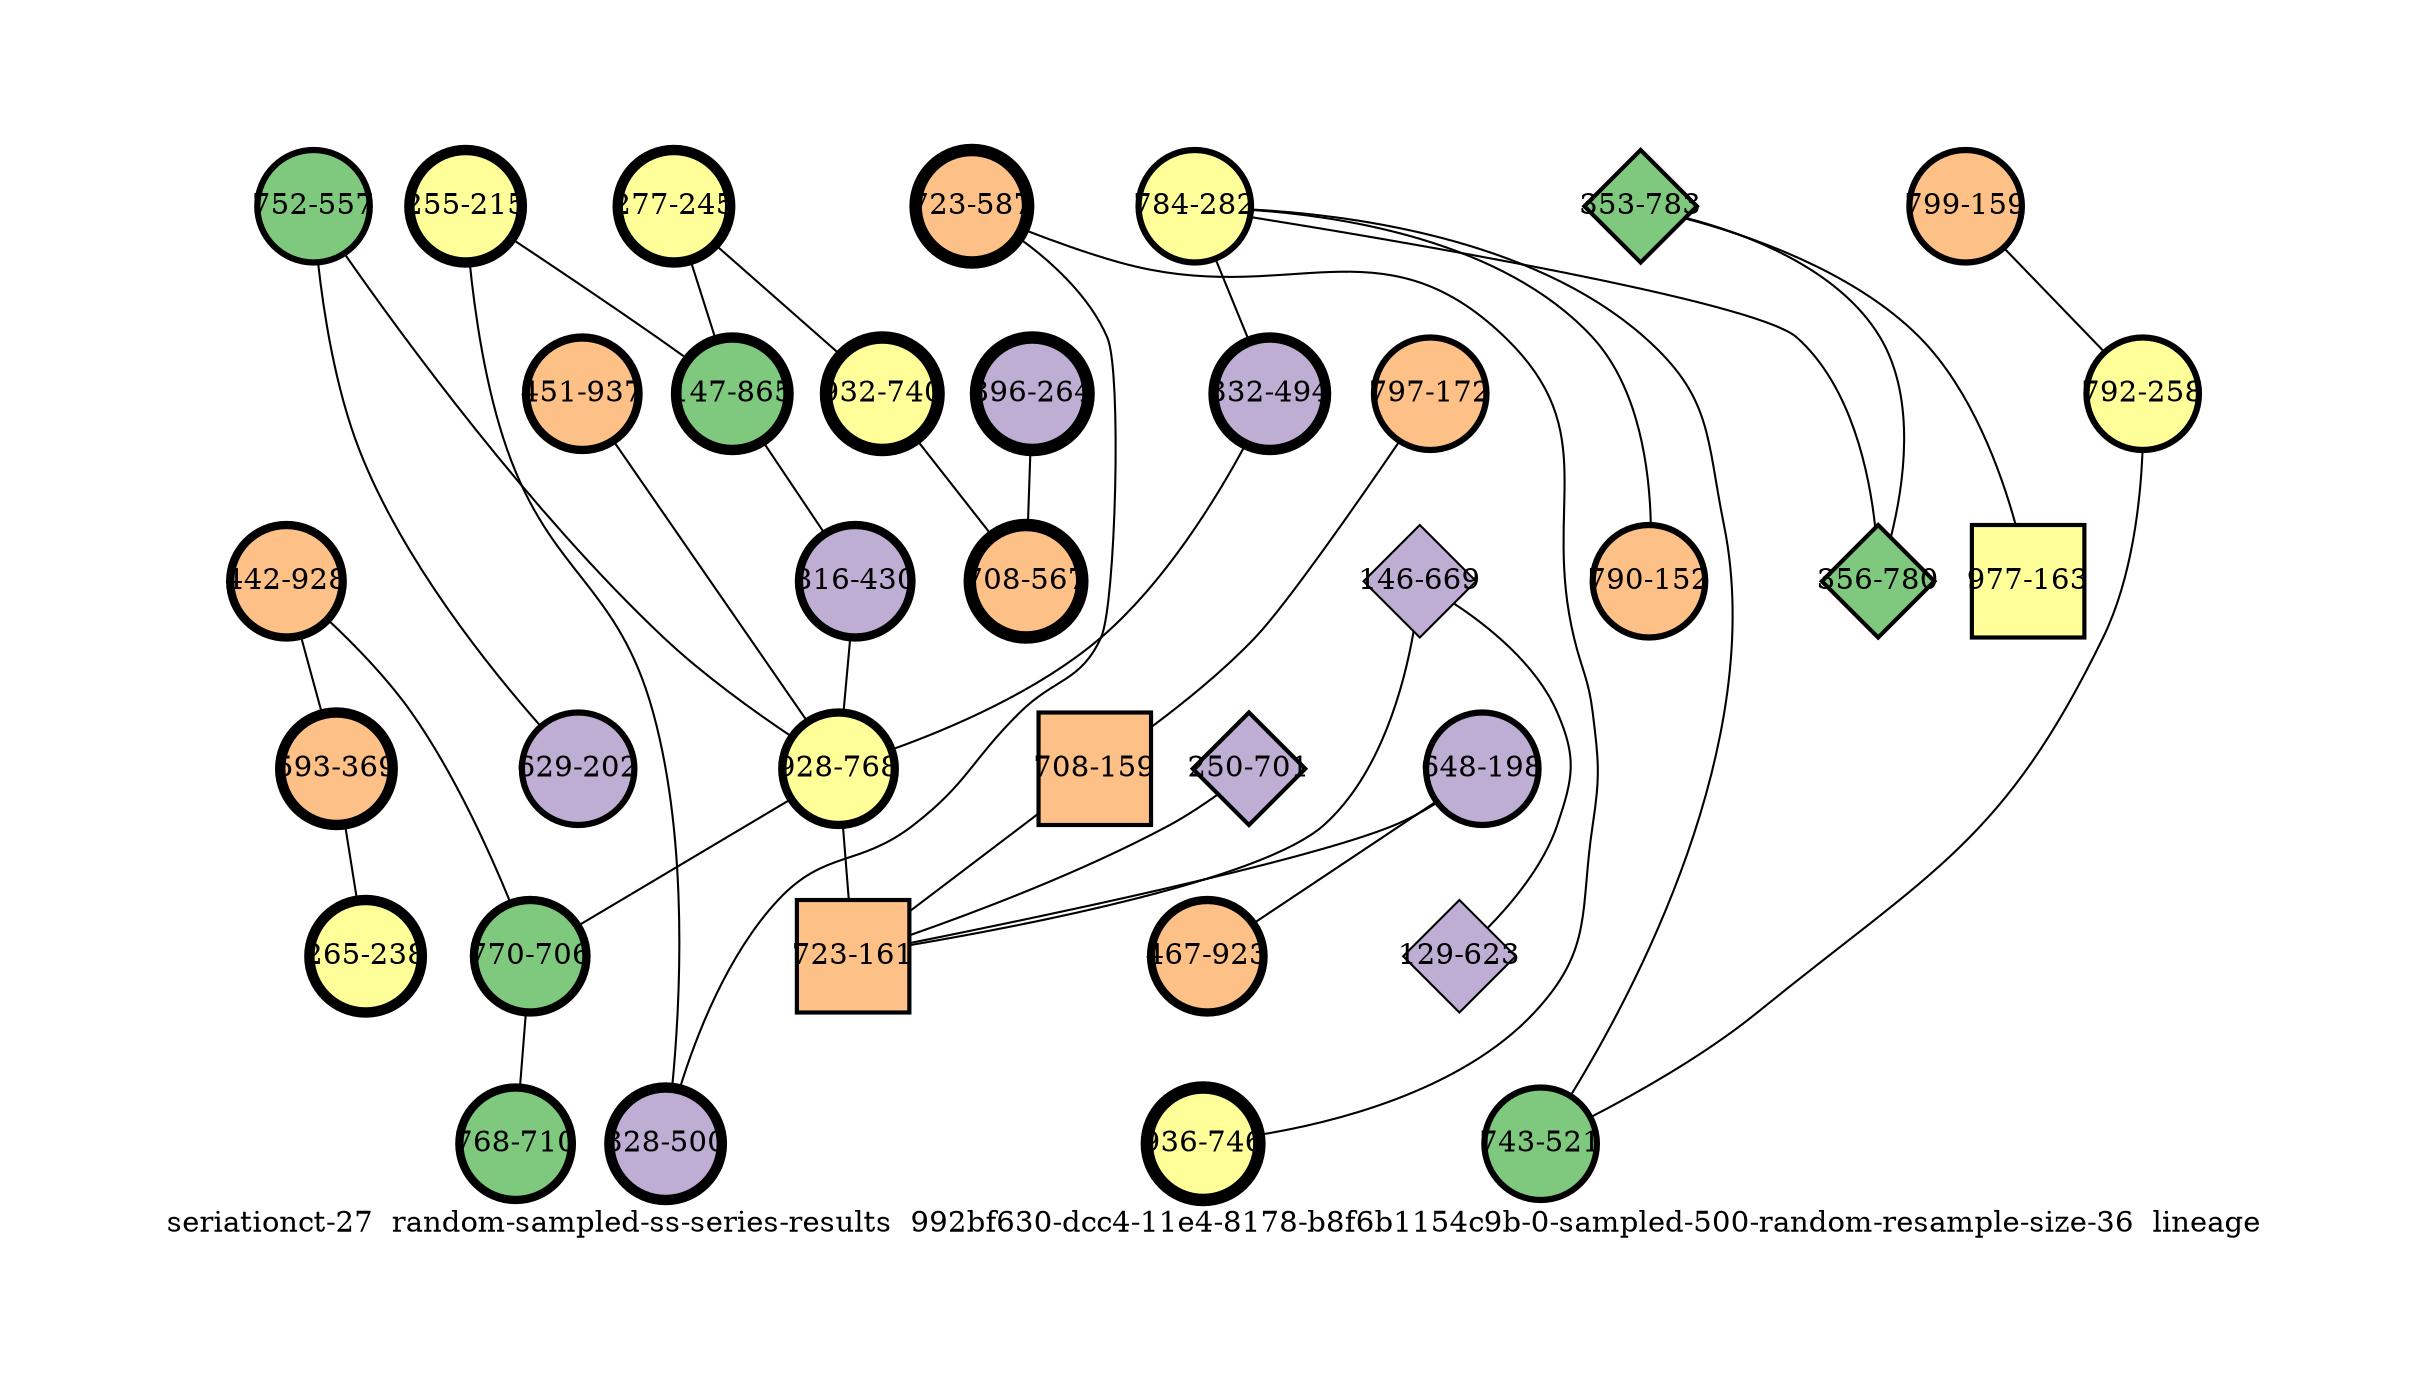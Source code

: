 strict graph "seriationct-27  random-sampled-ss-series-results  992bf630-dcc4-11e4-8178-b8f6b1154c9b-0-sampled-500-random-resample-size-36  lineage" {
labelloc=b;
ratio=auto;
pad="1.0";
label="seriationct-27  random-sampled-ss-series-results  992bf630-dcc4-11e4-8178-b8f6b1154c9b-0-sampled-500-random-resample-size-36  lineage";
node [width="0.75", style=filled, fixedsize=true, height="0.75", shape=circle, label=""];
0 [xCoordinate="245.0", appears_in_slice=5, yCoordinate="277.0", colorscheme=accent6, lineage_id=0, short_label="277-245", label="277-245", shape=circle, cluster_id=3, fillcolor=4, size="500.0", id=0, penwidth="5.0"];
1 [xCoordinate="215.0", appears_in_slice=5, yCoordinate="255.0", colorscheme=accent6, lineage_id=0, short_label="255-215", label="255-215", shape=circle, cluster_id=3, fillcolor=4, size="500.0", id=1, penwidth="5.0"];
2 [xCoordinate="937.0", appears_in_slice=4, yCoordinate="451.0", colorscheme=accent6, lineage_id=0, short_label="451-937", label="451-937", shape=circle, cluster_id=2, fillcolor=3, size="500.0", id=2, penwidth="4.0"];
3 [xCoordinate="172.0", appears_in_slice=3, yCoordinate="797.0", colorscheme=accent6, lineage_id=0, short_label="797-172", label="797-172", shape=circle, cluster_id=2, fillcolor=3, size="500.0", id=3, penwidth="3.0"];
4 [xCoordinate="159.0", appears_in_slice=3, yCoordinate="799.0", colorscheme=accent6, lineage_id=0, short_label="799-159", label="799-159", shape=circle, cluster_id=2, fillcolor=3, size="500.0", id=4, penwidth="3.0"];
5 [xCoordinate="928.0", appears_in_slice=4, yCoordinate="442.0", colorscheme=accent6, lineage_id=0, short_label="442-928", label="442-928", shape=circle, cluster_id=2, fillcolor=3, size="500.0", id=5, penwidth="4.0"];
6 [xCoordinate="282.0", appears_in_slice=3, yCoordinate="784.0", colorscheme=accent6, lineage_id=0, short_label="784-282", label="784-282", shape=circle, cluster_id=3, fillcolor=4, size="500.0", id=6, penwidth="3.0"];
7 [xCoordinate="557.0", appears_in_slice=3, yCoordinate="752.0", colorscheme=accent6, lineage_id=0, short_label="752-557", label="752-557", shape=circle, cluster_id=0, fillcolor=1, size="500.0", id=7, penwidth="3.0"];
8 [xCoordinate="865.0", appears_in_slice=5, yCoordinate="147.0", colorscheme=accent6, lineage_id=0, short_label="147-865", label="147-865", shape=circle, cluster_id=0, fillcolor=1, size="500.0", id=15, penwidth="5.0"];
9 [xCoordinate="587.0", appears_in_slice=6, yCoordinate="723.0", colorscheme=accent6, lineage_id=0, short_label="723-587", label="723-587", shape=circle, cluster_id=2, fillcolor=3, size="500.0", id=9, penwidth="6.0"];
10 [xCoordinate="258.0", appears_in_slice=3, yCoordinate="792.0", colorscheme=accent6, lineage_id=0, short_label="792-258", label="792-258", shape=circle, cluster_id=3, fillcolor=4, size="500.0", id=10, penwidth="3.0"];
11 [xCoordinate="430.0", appears_in_slice=4, yCoordinate="816.0", colorscheme=accent6, lineage_id=0, short_label="816-430", label="816-430", shape=circle, cluster_id=1, fillcolor=2, size="500.0", id=11, penwidth="4.0"];
12 [xCoordinate="494.0", appears_in_slice=5, yCoordinate="332.0", colorscheme=accent6, lineage_id=0, short_label="332-494", label="332-494", shape=circle, cluster_id=1, fillcolor=2, size="500.0", id=31, penwidth="5.0"];
13 [xCoordinate="669.0", appears_in_slice=1, yCoordinate="146.0", colorscheme=accent6, lineage_id=2, short_label="146-669", label="146-669", shape=diamond, cluster_id=1, fillcolor=2, size="500.0", id=13, penwidth="1.0"];
14 [xCoordinate="701.0", appears_in_slice=2, yCoordinate="250.0", colorscheme=accent6, lineage_id=2, short_label="250-701", label="250-701", shape=diamond, cluster_id=1, fillcolor=2, size="500.0", id=14, penwidth="2.0"];
15 [xCoordinate="740.0", appears_in_slice=6, yCoordinate="932.0", colorscheme=accent6, lineage_id=0, short_label="932-740", label="932-740", shape=circle, cluster_id=3, fillcolor=4, size="500.0", id=8, penwidth="6.0"];
16 [xCoordinate="198.0", appears_in_slice=3, yCoordinate="648.0", colorscheme=accent6, lineage_id=0, short_label="648-198", label="648-198", shape=circle, cluster_id=1, fillcolor=2, size="500.0", id=16, penwidth="3.0"];
17 [xCoordinate="768.0", appears_in_slice=4, yCoordinate="928.0", colorscheme=accent6, lineage_id=0, short_label="928-768", label="928-768", shape=circle, cluster_id=3, fillcolor=4, size="500.0", id=17, penwidth="4.0"];
18 [xCoordinate="202.0", appears_in_slice=3, yCoordinate="629.0", colorscheme=accent6, lineage_id=0, short_label="629-202", label="629-202", shape=circle, cluster_id=1, fillcolor=2, size="500.0", id=18, penwidth="3.0"];
19 [xCoordinate="521.0", appears_in_slice=3, yCoordinate="743.0", colorscheme=accent6, lineage_id=0, short_label="743-521", label="743-521", shape=circle, cluster_id=0, fillcolor=1, size="500.0", id=19, penwidth="3.0"];
20 [xCoordinate="706.0", appears_in_slice=4, yCoordinate="770.0", colorscheme=accent6, lineage_id=0, short_label="770-706", label="770-706", shape=circle, cluster_id=0, fillcolor=1, size="500.0", id=20, penwidth="4.0"];
21 [xCoordinate="152.0", appears_in_slice=3, yCoordinate="790.0", colorscheme=accent6, lineage_id=0, short_label="790-152", label="790-152", shape=circle, cluster_id=2, fillcolor=3, size="500.0", id=29, penwidth="3.0"];
22 [xCoordinate="783.0", appears_in_slice=2, yCoordinate="353.0", colorscheme=accent6, lineage_id=2, short_label="353-783", label="353-783", shape=diamond, cluster_id=0, fillcolor=1, size="500.0", id=22, penwidth="2.0"];
23 [xCoordinate="163.0", appears_in_slice=2, yCoordinate="977.0", colorscheme=accent6, lineage_id=1, short_label="977-163", label="977-163", shape=square, cluster_id=3, fillcolor=4, size="500.0", id=23, penwidth="2.0"];
24 [xCoordinate="369.0", appears_in_slice=5, yCoordinate="593.0", colorscheme=accent6, lineage_id=0, short_label="593-369", label="593-369", shape=circle, cluster_id=2, fillcolor=3, size="500.0", id=24, penwidth="5.0"];
25 [xCoordinate="710.0", appears_in_slice=4, yCoordinate="768.0", colorscheme=accent6, lineage_id=0, short_label="768-710", label="768-710", shape=circle, cluster_id=0, fillcolor=1, size="500.0", id=25, penwidth="4.0"];
26 [xCoordinate="264.0", appears_in_slice=6, yCoordinate="396.0", colorscheme=accent6, lineage_id=0, short_label="396-264", label="396-264", shape=circle, cluster_id=1, fillcolor=2, size="500.0", id=26, penwidth="6.0"];
27 [xCoordinate="623.0", appears_in_slice=1, yCoordinate="129.0", colorscheme=accent6, lineage_id=2, short_label="129-623", label="129-623", shape=diamond, cluster_id=1, fillcolor=2, size="500.0", id=27, penwidth="1.0"];
28 [xCoordinate="159.0", appears_in_slice=2, yCoordinate="708.0", colorscheme=accent6, lineage_id=1, short_label="708-159", label="708-159", shape=square, cluster_id=2, fillcolor=3, size="500.0", id=28, penwidth="2.0"];
29 [xCoordinate="500.0", appears_in_slice=5, yCoordinate="328.0", colorscheme=accent6, lineage_id=0, short_label="328-500", label="328-500", shape=circle, cluster_id=1, fillcolor=2, size="500.0", id=21, penwidth="5.0"];
30 [xCoordinate="161.0", appears_in_slice=2, yCoordinate="723.0", colorscheme=accent6, lineage_id=1, short_label="723-161", label="723-161", shape=square, cluster_id=2, fillcolor=3, size="500.0", id=30, penwidth="2.0"];
31 [xCoordinate="746.0", appears_in_slice=6, yCoordinate="936.0", colorscheme=accent6, lineage_id=0, short_label="936-746", label="936-746", shape=circle, cluster_id=3, fillcolor=4, size="500.0", id=12, penwidth="6.0"];
32 [xCoordinate="567.0", appears_in_slice=6, yCoordinate="708.0", colorscheme=accent6, lineage_id=0, short_label="708-567", label="708-567", shape=circle, cluster_id=2, fillcolor=3, size="500.0", id=32, penwidth="6.0"];
33 [xCoordinate="923.0", appears_in_slice=4, yCoordinate="467.0", colorscheme=accent6, lineage_id=0, short_label="467-923", label="467-923", shape=circle, cluster_id=2, fillcolor=3, size="500.0", id=33, penwidth="4.0"];
34 [xCoordinate="780.0", appears_in_slice=2, yCoordinate="356.0", colorscheme=accent6, lineage_id=2, short_label="356-780", label="356-780", shape=diamond, cluster_id=0, fillcolor=1, size="500.0", id=34, penwidth="2.0"];
35 [xCoordinate="238.0", appears_in_slice=5, yCoordinate="265.0", colorscheme=accent6, lineage_id=0, short_label="265-238", label="265-238", shape=circle, cluster_id=3, fillcolor=4, size="500.0", id=35, penwidth="5.0"];
0 -- 8  [inverseweight="15.6402811772", weight="0.0639374694526"];
0 -- 15  [inverseweight="4.78781386046", weight="0.208863591849"];
1 -- 8  [inverseweight="15.1030523333", weight="0.066211781429"];
1 -- 29  [inverseweight="3.02292819795", weight="0.330805078558"];
2 -- 17  [inverseweight="21.9264504827", weight="0.045607017004"];
3 -- 28  [inverseweight="2.83606072938", weight="0.352601758362"];
4 -- 10  [inverseweight="31.6227766017", weight="0.0316227766017"];
5 -- 24  [inverseweight="2.4794438418", weight="0.403316253082"];
5 -- 20  [inverseweight="23.7289498938", weight="0.0421426150114"];
6 -- 34  [inverseweight="4.90667919987", weight="0.203803827246"];
6 -- 19  [inverseweight="44.5435403187", weight="0.0224499443206"];
6 -- 12  [inverseweight="4.73938971964", weight="0.210997630318"];
6 -- 21  [inverseweight="18.2574185835", weight="0.0547722557505"];
7 -- 17  [inverseweight="1.8462884444", weight="0.541627178048"];
7 -- 18  [inverseweight="14.8217291682", weight="0.0674685111737"];
8 -- 11  [inverseweight="1.73425123409", weight="0.57661772432"];
9 -- 29  [inverseweight="2.84827469594", weight="0.35108973212"];
9 -- 31  [inverseweight="22.360679775", weight="0.04472135955"];
10 -- 19  [inverseweight="34.1792963512", weight="0.0292574776767"];
11 -- 17  [inverseweight="19.5515471751", weight="0.0511468474102"];
12 -- 17  [inverseweight="4.20064257944", weight="0.238058816262"];
13 -- 27  [inverseweight="36.6617787553", weight="0.027276363394"];
13 -- 30  [inverseweight="1.54974886805", weight="0.645265836691"];
14 -- 30  [inverseweight="1.68458104423", weight="0.593619406691"];
15 -- 32  [inverseweight="16.8741826766", weight="0.0592621295601"];
16 -- 33  [inverseweight="4.91473187183", weight="0.203469899494"];
16 -- 30  [inverseweight="2.13503718456", weight="0.4683759174"];
17 -- 20  [inverseweight="1.93748973739", weight="0.516131766122"];
17 -- 30  [inverseweight="2.58343602696", weight="0.387081386791"];
20 -- 25  [inverseweight="27.0369035218", weight="0.0369864840178"];
22 -- 34  [inverseweight="29.9880071952", weight="0.0333466640011"];
22 -- 23  [inverseweight="20.5498734132", weight="0.0486621002424"];
24 -- 35  [inverseweight="11.4828803044", weight="0.0870861642283"];
26 -- 32  [inverseweight="14.0303383317", weight="0.0712741187248"];
28 -- 30  [inverseweight="2.05377347586", weight="0.486908615656"];
}
